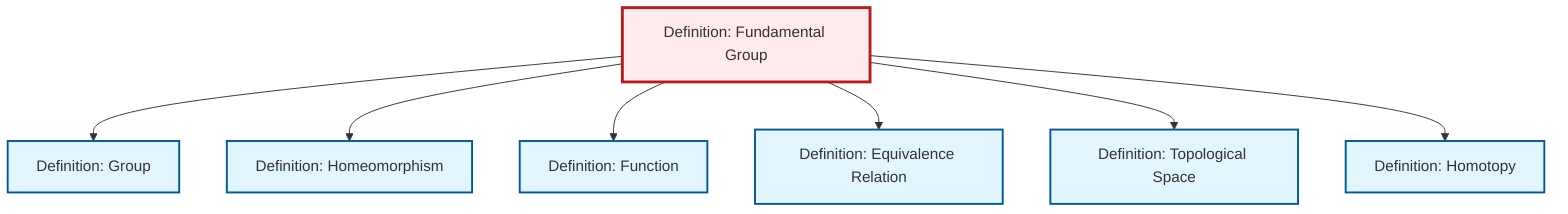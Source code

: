 graph TD
    classDef definition fill:#e1f5fe,stroke:#01579b,stroke-width:2px
    classDef theorem fill:#f3e5f5,stroke:#4a148c,stroke-width:2px
    classDef axiom fill:#fff3e0,stroke:#e65100,stroke-width:2px
    classDef example fill:#e8f5e9,stroke:#1b5e20,stroke-width:2px
    classDef current fill:#ffebee,stroke:#b71c1c,stroke-width:3px
    def-fundamental-group["Definition: Fundamental Group"]:::definition
    def-homotopy["Definition: Homotopy"]:::definition
    def-homeomorphism["Definition: Homeomorphism"]:::definition
    def-equivalence-relation["Definition: Equivalence Relation"]:::definition
    def-function["Definition: Function"]:::definition
    def-topological-space["Definition: Topological Space"]:::definition
    def-group["Definition: Group"]:::definition
    def-fundamental-group --> def-group
    def-fundamental-group --> def-homeomorphism
    def-fundamental-group --> def-function
    def-fundamental-group --> def-equivalence-relation
    def-fundamental-group --> def-topological-space
    def-fundamental-group --> def-homotopy
    class def-fundamental-group current